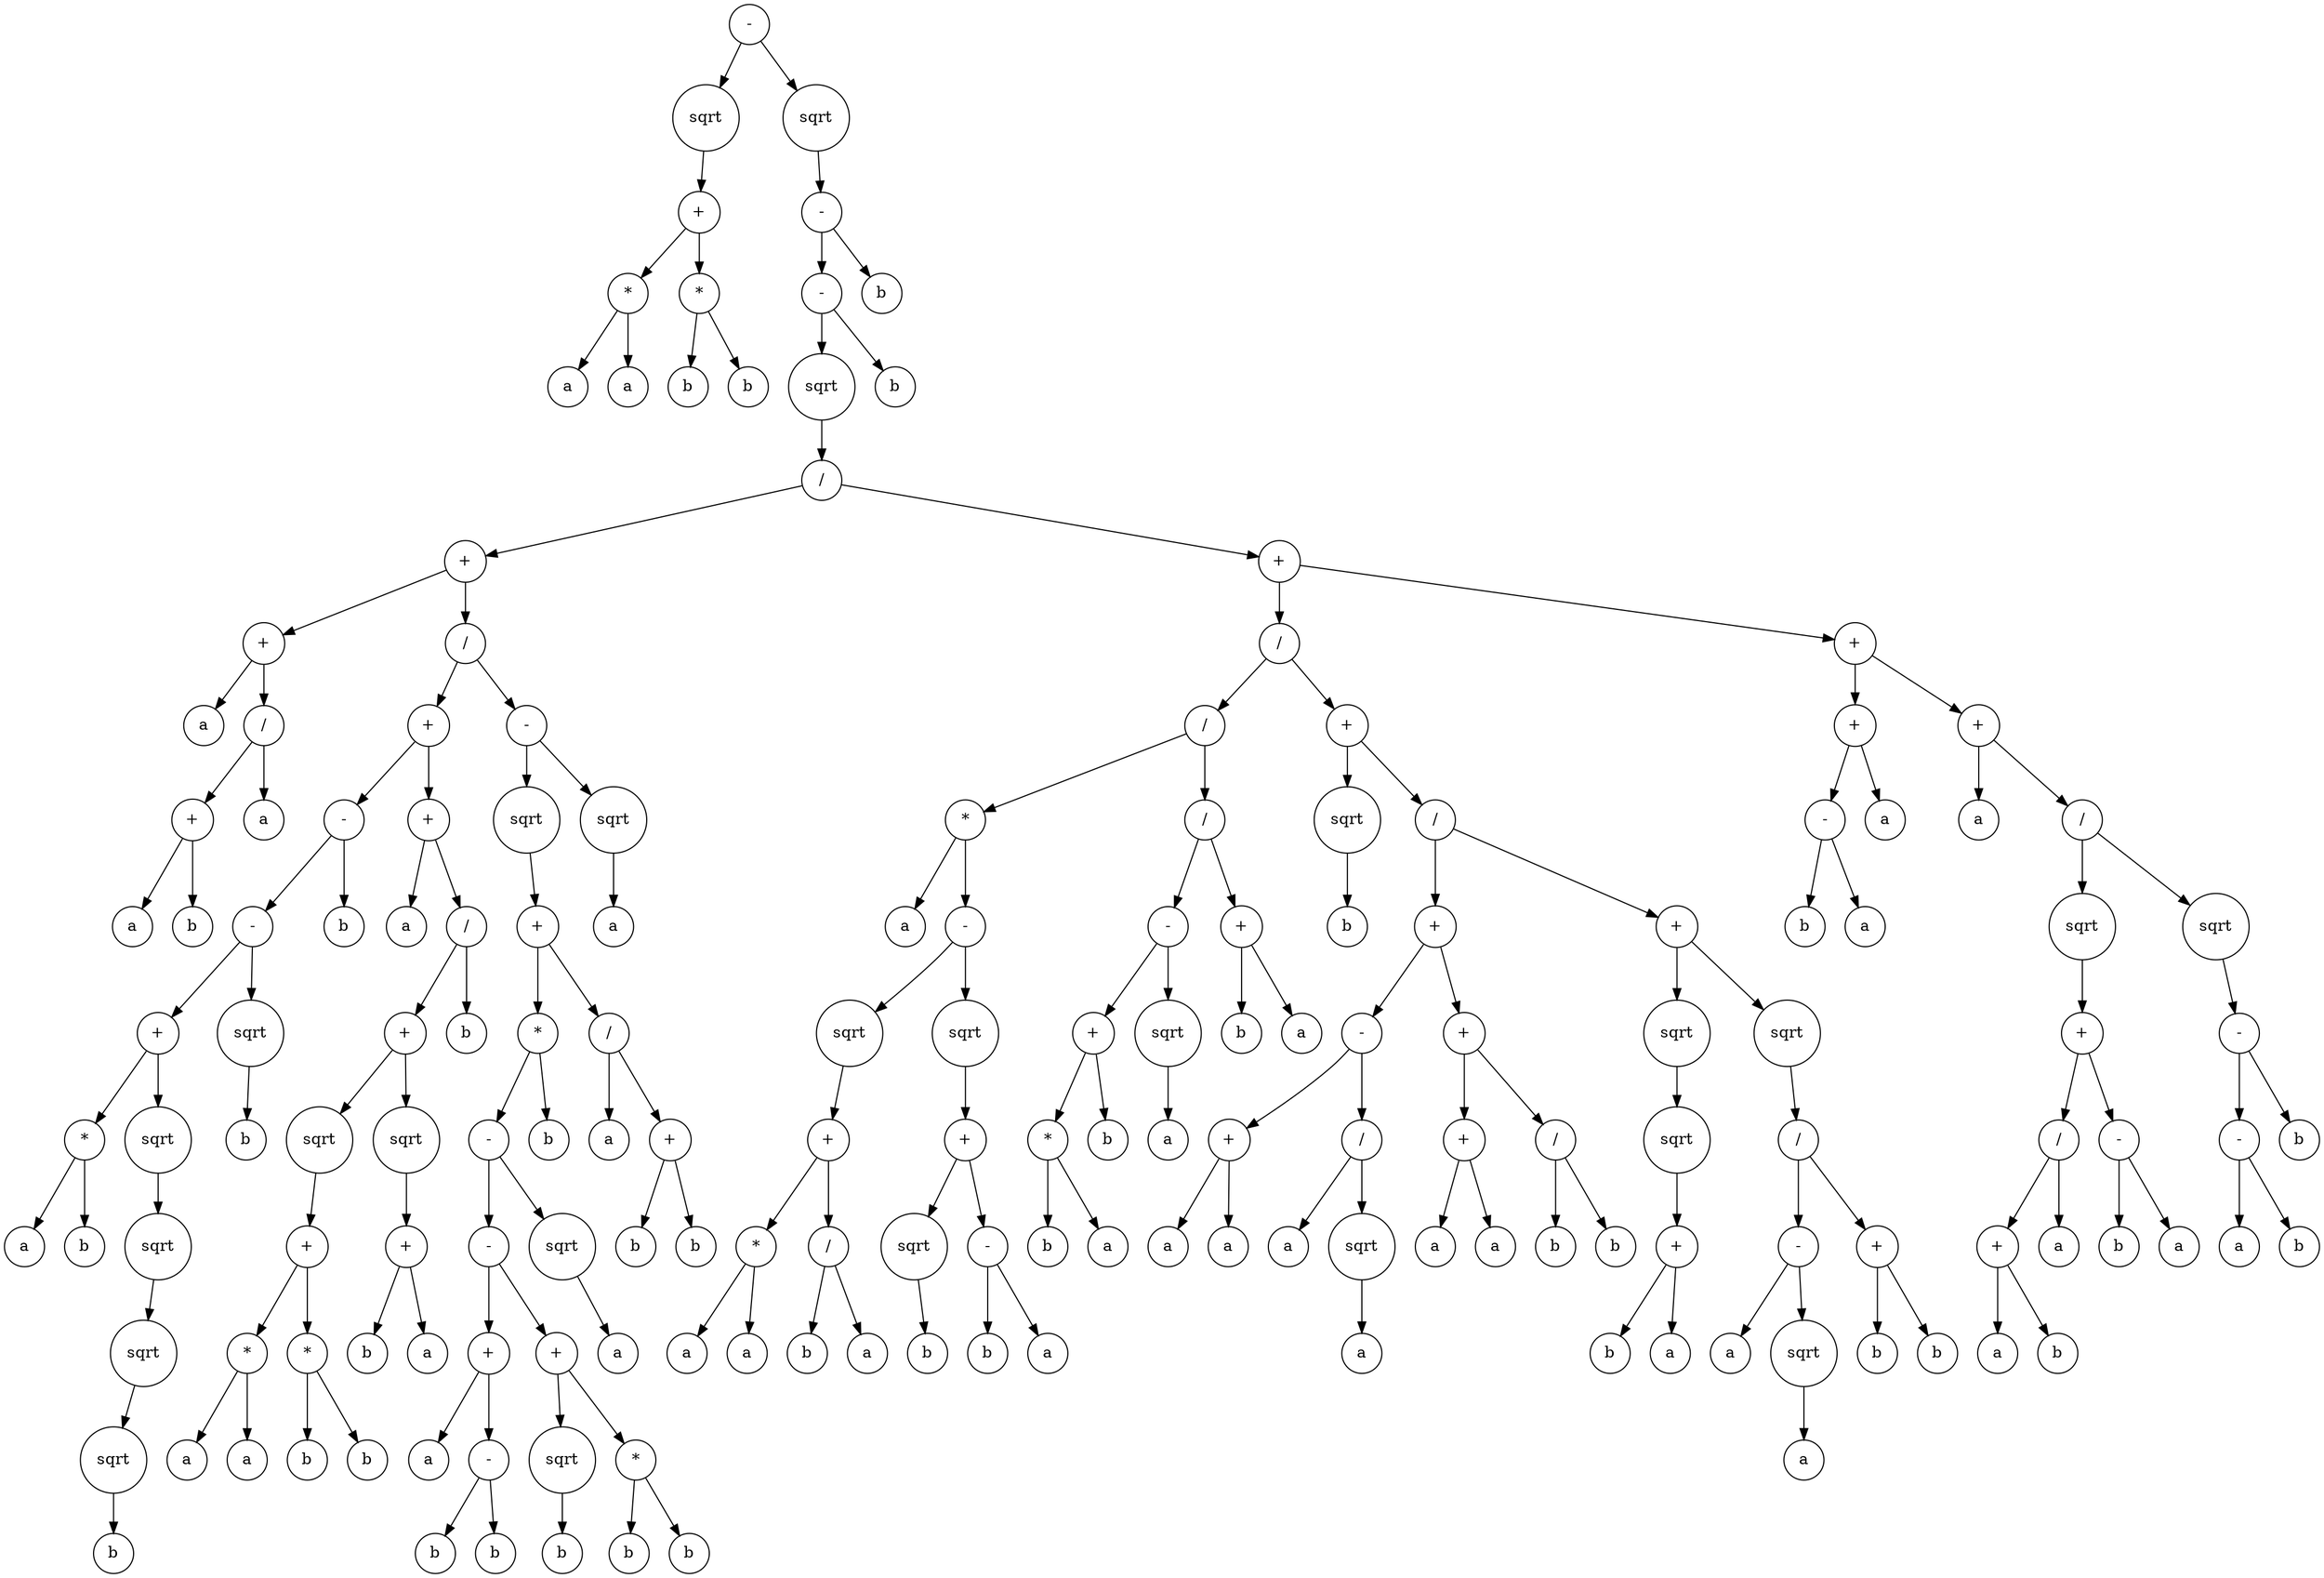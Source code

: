 digraph g {
graph [ordering=out];
node [shape=circle];
n[label = "-"];
n0[label = "sqrt"];
n00[label = "+"];
n000[label = "*"];
n0000[label = "a"];
n000 -> n0000;
n0001[label = "a"];
n000 -> n0001;
n00 -> n000;
n001[label = "*"];
n0010[label = "b"];
n001 -> n0010;
n0011[label = "b"];
n001 -> n0011;
n00 -> n001;
n0 -> n00;
n -> n0;
n1[label = "sqrt"];
n10[label = "-"];
n100[label = "-"];
n1000[label = "sqrt"];
n10000[label = "/"];
n100000[label = "+"];
n1000000[label = "+"];
n10000000[label = "a"];
n1000000 -> n10000000;
n10000001[label = "/"];
n100000010[label = "+"];
n1000000100[label = "a"];
n100000010 -> n1000000100;
n1000000101[label = "b"];
n100000010 -> n1000000101;
n10000001 -> n100000010;
n100000011[label = "a"];
n10000001 -> n100000011;
n1000000 -> n10000001;
n100000 -> n1000000;
n1000001[label = "/"];
n10000010[label = "+"];
n100000100[label = "-"];
n1000001000[label = "-"];
n10000010000[label = "+"];
n100000100000[label = "*"];
n1000001000000[label = "a"];
n100000100000 -> n1000001000000;
n1000001000001[label = "b"];
n100000100000 -> n1000001000001;
n10000010000 -> n100000100000;
n100000100001[label = "sqrt"];
n1000001000010[label = "sqrt"];
n10000010000100[label = "sqrt"];
n100000100001000[label = "sqrt"];
n1000001000010000[label = "b"];
n100000100001000 -> n1000001000010000;
n10000010000100 -> n100000100001000;
n1000001000010 -> n10000010000100;
n100000100001 -> n1000001000010;
n10000010000 -> n100000100001;
n1000001000 -> n10000010000;
n10000010001[label = "sqrt"];
n100000100010[label = "b"];
n10000010001 -> n100000100010;
n1000001000 -> n10000010001;
n100000100 -> n1000001000;
n1000001001[label = "b"];
n100000100 -> n1000001001;
n10000010 -> n100000100;
n100000101[label = "+"];
n1000001010[label = "a"];
n100000101 -> n1000001010;
n1000001011[label = "/"];
n10000010110[label = "+"];
n100000101100[label = "sqrt"];
n1000001011000[label = "+"];
n10000010110000[label = "*"];
n100000101100000[label = "a"];
n10000010110000 -> n100000101100000;
n100000101100001[label = "a"];
n10000010110000 -> n100000101100001;
n1000001011000 -> n10000010110000;
n10000010110001[label = "*"];
n100000101100010[label = "b"];
n10000010110001 -> n100000101100010;
n100000101100011[label = "b"];
n10000010110001 -> n100000101100011;
n1000001011000 -> n10000010110001;
n100000101100 -> n1000001011000;
n10000010110 -> n100000101100;
n100000101101[label = "sqrt"];
n1000001011010[label = "+"];
n10000010110100[label = "b"];
n1000001011010 -> n10000010110100;
n10000010110101[label = "a"];
n1000001011010 -> n10000010110101;
n100000101101 -> n1000001011010;
n10000010110 -> n100000101101;
n1000001011 -> n10000010110;
n10000010111[label = "b"];
n1000001011 -> n10000010111;
n100000101 -> n1000001011;
n10000010 -> n100000101;
n1000001 -> n10000010;
n10000011[label = "-"];
n100000110[label = "sqrt"];
n1000001100[label = "+"];
n10000011000[label = "*"];
n100000110000[label = "-"];
n1000001100000[label = "-"];
n10000011000000[label = "+"];
n100000110000000[label = "a"];
n10000011000000 -> n100000110000000;
n100000110000001[label = "-"];
n1000001100000010[label = "b"];
n100000110000001 -> n1000001100000010;
n1000001100000011[label = "b"];
n100000110000001 -> n1000001100000011;
n10000011000000 -> n100000110000001;
n1000001100000 -> n10000011000000;
n10000011000001[label = "+"];
n100000110000010[label = "sqrt"];
n1000001100000100[label = "b"];
n100000110000010 -> n1000001100000100;
n10000011000001 -> n100000110000010;
n100000110000011[label = "*"];
n1000001100000110[label = "b"];
n100000110000011 -> n1000001100000110;
n1000001100000111[label = "b"];
n100000110000011 -> n1000001100000111;
n10000011000001 -> n100000110000011;
n1000001100000 -> n10000011000001;
n100000110000 -> n1000001100000;
n1000001100001[label = "sqrt"];
n10000011000010[label = "a"];
n1000001100001 -> n10000011000010;
n100000110000 -> n1000001100001;
n10000011000 -> n100000110000;
n100000110001[label = "b"];
n10000011000 -> n100000110001;
n1000001100 -> n10000011000;
n10000011001[label = "/"];
n100000110010[label = "a"];
n10000011001 -> n100000110010;
n100000110011[label = "+"];
n1000001100110[label = "b"];
n100000110011 -> n1000001100110;
n1000001100111[label = "b"];
n100000110011 -> n1000001100111;
n10000011001 -> n100000110011;
n1000001100 -> n10000011001;
n100000110 -> n1000001100;
n10000011 -> n100000110;
n100000111[label = "sqrt"];
n1000001110[label = "a"];
n100000111 -> n1000001110;
n10000011 -> n100000111;
n1000001 -> n10000011;
n100000 -> n1000001;
n10000 -> n100000;
n100001[label = "+"];
n1000010[label = "/"];
n10000100[label = "/"];
n100001000[label = "*"];
n1000010000[label = "a"];
n100001000 -> n1000010000;
n1000010001[label = "-"];
n10000100010[label = "sqrt"];
n100001000100[label = "+"];
n1000010001000[label = "*"];
n10000100010000[label = "a"];
n1000010001000 -> n10000100010000;
n10000100010001[label = "a"];
n1000010001000 -> n10000100010001;
n100001000100 -> n1000010001000;
n1000010001001[label = "/"];
n10000100010010[label = "b"];
n1000010001001 -> n10000100010010;
n10000100010011[label = "a"];
n1000010001001 -> n10000100010011;
n100001000100 -> n1000010001001;
n10000100010 -> n100001000100;
n1000010001 -> n10000100010;
n10000100011[label = "sqrt"];
n100001000110[label = "+"];
n1000010001100[label = "sqrt"];
n10000100011000[label = "b"];
n1000010001100 -> n10000100011000;
n100001000110 -> n1000010001100;
n1000010001101[label = "-"];
n10000100011010[label = "b"];
n1000010001101 -> n10000100011010;
n10000100011011[label = "a"];
n1000010001101 -> n10000100011011;
n100001000110 -> n1000010001101;
n10000100011 -> n100001000110;
n1000010001 -> n10000100011;
n100001000 -> n1000010001;
n10000100 -> n100001000;
n100001001[label = "/"];
n1000010010[label = "-"];
n10000100100[label = "+"];
n100001001000[label = "*"];
n1000010010000[label = "b"];
n100001001000 -> n1000010010000;
n1000010010001[label = "a"];
n100001001000 -> n1000010010001;
n10000100100 -> n100001001000;
n100001001001[label = "b"];
n10000100100 -> n100001001001;
n1000010010 -> n10000100100;
n10000100101[label = "sqrt"];
n100001001010[label = "a"];
n10000100101 -> n100001001010;
n1000010010 -> n10000100101;
n100001001 -> n1000010010;
n1000010011[label = "+"];
n10000100110[label = "b"];
n1000010011 -> n10000100110;
n10000100111[label = "a"];
n1000010011 -> n10000100111;
n100001001 -> n1000010011;
n10000100 -> n100001001;
n1000010 -> n10000100;
n10000101[label = "+"];
n100001010[label = "sqrt"];
n1000010100[label = "b"];
n100001010 -> n1000010100;
n10000101 -> n100001010;
n100001011[label = "/"];
n1000010110[label = "+"];
n10000101100[label = "-"];
n100001011000[label = "+"];
n1000010110000[label = "a"];
n100001011000 -> n1000010110000;
n1000010110001[label = "a"];
n100001011000 -> n1000010110001;
n10000101100 -> n100001011000;
n100001011001[label = "/"];
n1000010110010[label = "a"];
n100001011001 -> n1000010110010;
n1000010110011[label = "sqrt"];
n10000101100110[label = "a"];
n1000010110011 -> n10000101100110;
n100001011001 -> n1000010110011;
n10000101100 -> n100001011001;
n1000010110 -> n10000101100;
n10000101101[label = "+"];
n100001011010[label = "+"];
n1000010110100[label = "a"];
n100001011010 -> n1000010110100;
n1000010110101[label = "a"];
n100001011010 -> n1000010110101;
n10000101101 -> n100001011010;
n100001011011[label = "/"];
n1000010110110[label = "b"];
n100001011011 -> n1000010110110;
n1000010110111[label = "b"];
n100001011011 -> n1000010110111;
n10000101101 -> n100001011011;
n1000010110 -> n10000101101;
n100001011 -> n1000010110;
n1000010111[label = "+"];
n10000101110[label = "sqrt"];
n100001011100[label = "sqrt"];
n1000010111000[label = "+"];
n10000101110000[label = "b"];
n1000010111000 -> n10000101110000;
n10000101110001[label = "a"];
n1000010111000 -> n10000101110001;
n100001011100 -> n1000010111000;
n10000101110 -> n100001011100;
n1000010111 -> n10000101110;
n10000101111[label = "sqrt"];
n100001011110[label = "/"];
n1000010111100[label = "-"];
n10000101111000[label = "a"];
n1000010111100 -> n10000101111000;
n10000101111001[label = "sqrt"];
n100001011110010[label = "a"];
n10000101111001 -> n100001011110010;
n1000010111100 -> n10000101111001;
n100001011110 -> n1000010111100;
n1000010111101[label = "+"];
n10000101111010[label = "b"];
n1000010111101 -> n10000101111010;
n10000101111011[label = "b"];
n1000010111101 -> n10000101111011;
n100001011110 -> n1000010111101;
n10000101111 -> n100001011110;
n1000010111 -> n10000101111;
n100001011 -> n1000010111;
n10000101 -> n100001011;
n1000010 -> n10000101;
n100001 -> n1000010;
n1000011[label = "+"];
n10000110[label = "+"];
n100001100[label = "-"];
n1000011000[label = "b"];
n100001100 -> n1000011000;
n1000011001[label = "a"];
n100001100 -> n1000011001;
n10000110 -> n100001100;
n100001101[label = "a"];
n10000110 -> n100001101;
n1000011 -> n10000110;
n10000111[label = "+"];
n100001110[label = "a"];
n10000111 -> n100001110;
n100001111[label = "/"];
n1000011110[label = "sqrt"];
n10000111100[label = "+"];
n100001111000[label = "/"];
n1000011110000[label = "+"];
n10000111100000[label = "a"];
n1000011110000 -> n10000111100000;
n10000111100001[label = "b"];
n1000011110000 -> n10000111100001;
n100001111000 -> n1000011110000;
n1000011110001[label = "a"];
n100001111000 -> n1000011110001;
n10000111100 -> n100001111000;
n100001111001[label = "-"];
n1000011110010[label = "b"];
n100001111001 -> n1000011110010;
n1000011110011[label = "a"];
n100001111001 -> n1000011110011;
n10000111100 -> n100001111001;
n1000011110 -> n10000111100;
n100001111 -> n1000011110;
n1000011111[label = "sqrt"];
n10000111110[label = "-"];
n100001111100[label = "-"];
n1000011111000[label = "a"];
n100001111100 -> n1000011111000;
n1000011111001[label = "b"];
n100001111100 -> n1000011111001;
n10000111110 -> n100001111100;
n100001111101[label = "b"];
n10000111110 -> n100001111101;
n1000011111 -> n10000111110;
n100001111 -> n1000011111;
n10000111 -> n100001111;
n1000011 -> n10000111;
n100001 -> n1000011;
n10000 -> n100001;
n1000 -> n10000;
n100 -> n1000;
n1001[label = "b"];
n100 -> n1001;
n10 -> n100;
n101[label = "b"];
n10 -> n101;
n1 -> n10;
n -> n1;
}
